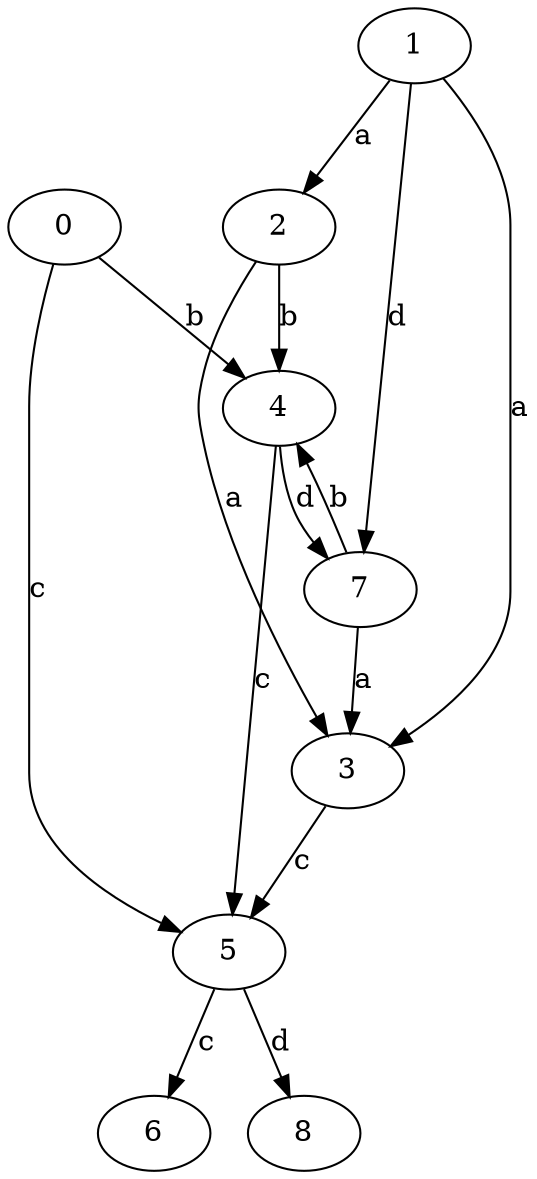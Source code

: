 strict digraph  {
2;
0;
3;
4;
5;
1;
6;
7;
8;
2 -> 3  [label=a];
2 -> 4  [label=b];
0 -> 4  [label=b];
0 -> 5  [label=c];
3 -> 5  [label=c];
4 -> 5  [label=c];
4 -> 7  [label=d];
5 -> 6  [label=c];
5 -> 8  [label=d];
1 -> 2  [label=a];
1 -> 3  [label=a];
1 -> 7  [label=d];
7 -> 3  [label=a];
7 -> 4  [label=b];
}
